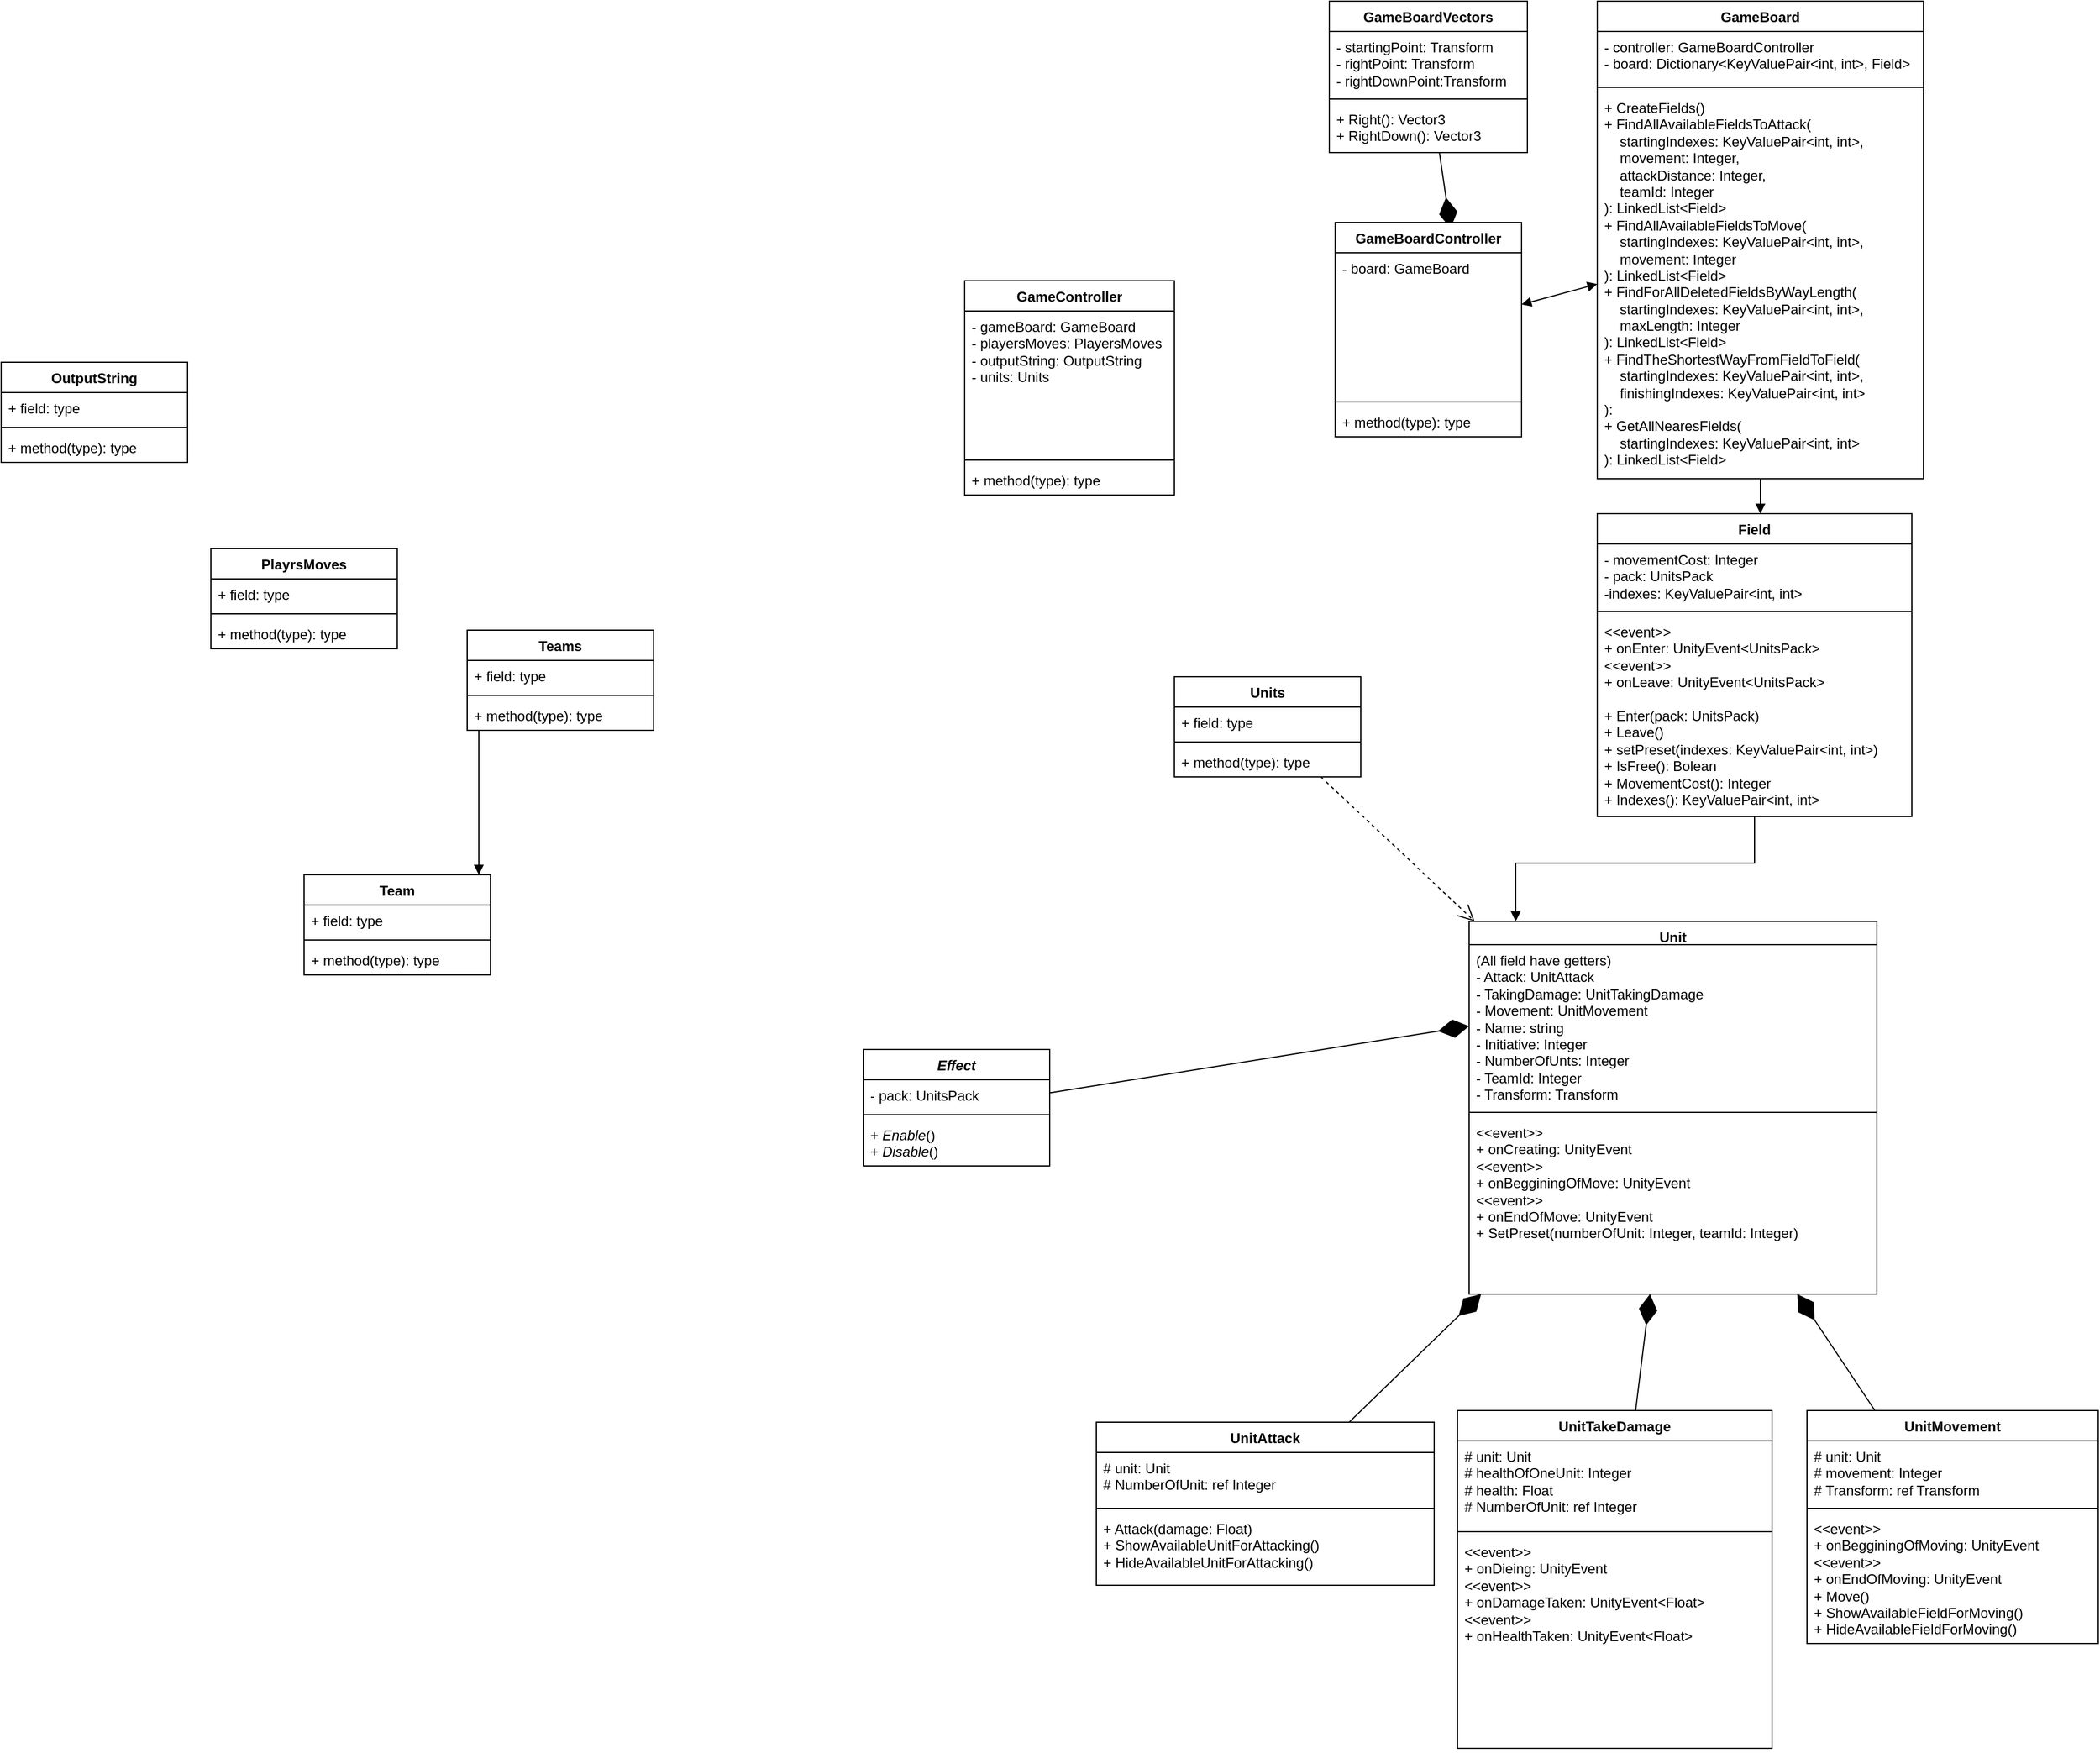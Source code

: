 <mxfile version="21.6.9" type="github">
  <diagram id="C5RBs43oDa-KdzZeNtuy" name="Page-1">
    <mxGraphModel dx="2250" dy="1988" grid="1" gridSize="10" guides="1" tooltips="1" connect="1" arrows="1" fold="1" page="1" pageScale="1" pageWidth="827" pageHeight="1169" math="0" shadow="0">
      <root>
        <mxCell id="WIyWlLk6GJQsqaUBKTNV-0" />
        <mxCell id="WIyWlLk6GJQsqaUBKTNV-1" parent="WIyWlLk6GJQsqaUBKTNV-0" />
        <mxCell id="EaTMiEXX-xrMI2xyaHmL-0" value="GameController" style="swimlane;fontStyle=1;align=center;verticalAlign=top;childLayout=stackLayout;horizontal=1;startSize=26;horizontalStack=0;resizeParent=1;resizeParentMax=0;resizeLast=0;collapsible=1;marginBottom=0;whiteSpace=wrap;html=1;" parent="WIyWlLk6GJQsqaUBKTNV-1" vertex="1">
          <mxGeometry x="647" y="50" width="180" height="184" as="geometry" />
        </mxCell>
        <mxCell id="EaTMiEXX-xrMI2xyaHmL-1" value="- gameBoard: GameBoard&lt;br&gt;- playersMoves: PlayersMoves&lt;br&gt;- outputString:&amp;nbsp;OutputString&lt;br&gt;- units: Units" style="text;strokeColor=none;fillColor=none;align=left;verticalAlign=top;spacingLeft=4;spacingRight=4;overflow=hidden;rotatable=0;points=[[0,0.5],[1,0.5]];portConstraint=eastwest;whiteSpace=wrap;html=1;" parent="EaTMiEXX-xrMI2xyaHmL-0" vertex="1">
          <mxGeometry y="26" width="180" height="124" as="geometry" />
        </mxCell>
        <mxCell id="EaTMiEXX-xrMI2xyaHmL-2" value="" style="line;strokeWidth=1;fillColor=none;align=left;verticalAlign=middle;spacingTop=-1;spacingLeft=3;spacingRight=3;rotatable=0;labelPosition=right;points=[];portConstraint=eastwest;strokeColor=inherit;" parent="EaTMiEXX-xrMI2xyaHmL-0" vertex="1">
          <mxGeometry y="150" width="180" height="8" as="geometry" />
        </mxCell>
        <mxCell id="EaTMiEXX-xrMI2xyaHmL-3" value="+ method(type): type" style="text;strokeColor=none;fillColor=none;align=left;verticalAlign=top;spacingLeft=4;spacingRight=4;overflow=hidden;rotatable=0;points=[[0,0.5],[1,0.5]];portConstraint=eastwest;whiteSpace=wrap;html=1;" parent="EaTMiEXX-xrMI2xyaHmL-0" vertex="1">
          <mxGeometry y="158" width="180" height="26" as="geometry" />
        </mxCell>
        <mxCell id="EaTMiEXX-xrMI2xyaHmL-4" value="GameBoard&lt;br&gt;" style="swimlane;fontStyle=1;align=center;verticalAlign=top;childLayout=stackLayout;horizontal=1;startSize=26;horizontalStack=0;resizeParent=1;resizeParentMax=0;resizeLast=0;collapsible=1;marginBottom=0;whiteSpace=wrap;html=1;" parent="WIyWlLk6GJQsqaUBKTNV-1" vertex="1">
          <mxGeometry x="1190" y="-190" width="280" height="410" as="geometry" />
        </mxCell>
        <mxCell id="EaTMiEXX-xrMI2xyaHmL-5" value="- controller: GameBoardController&lt;br&gt;- board:&amp;nbsp;Dictionary&amp;lt;KeyValuePair&amp;lt;int, int&amp;gt;, Field&amp;gt;" style="text;strokeColor=none;fillColor=none;align=left;verticalAlign=top;spacingLeft=4;spacingRight=4;overflow=hidden;rotatable=0;points=[[0,0.5],[1,0.5]];portConstraint=eastwest;whiteSpace=wrap;html=1;" parent="EaTMiEXX-xrMI2xyaHmL-4" vertex="1">
          <mxGeometry y="26" width="280" height="44" as="geometry" />
        </mxCell>
        <mxCell id="EaTMiEXX-xrMI2xyaHmL-6" value="" style="line;strokeWidth=1;fillColor=none;align=left;verticalAlign=middle;spacingTop=-1;spacingLeft=3;spacingRight=3;rotatable=0;labelPosition=right;points=[];portConstraint=eastwest;strokeColor=inherit;" parent="EaTMiEXX-xrMI2xyaHmL-4" vertex="1">
          <mxGeometry y="70" width="280" height="8" as="geometry" />
        </mxCell>
        <mxCell id="EaTMiEXX-xrMI2xyaHmL-7" value="+&amp;nbsp;CreateFields()&lt;br&gt;+&amp;nbsp;FindAllAvailableFieldsToAttack(&lt;br&gt;&lt;span style=&quot;&quot;&gt;&lt;span style=&quot;&quot;&gt;&amp;nbsp;&amp;nbsp;&amp;nbsp;&amp;nbsp;&lt;/span&gt;&lt;/span&gt;startingIndexes: KeyValuePair&amp;lt;int, int&amp;gt;, &lt;br&gt;&lt;span style=&quot;&quot;&gt;&lt;span style=&quot;&quot;&gt;&amp;nbsp;&amp;nbsp;&amp;nbsp;&amp;nbsp;&lt;/span&gt;&lt;/span&gt;movement: Integer,&lt;br&gt;&lt;span style=&quot;&quot;&gt;&lt;span style=&quot;&quot;&gt;&amp;nbsp;&amp;nbsp;&amp;nbsp;&amp;nbsp;&lt;/span&gt;&lt;/span&gt;attackDistance: Integer,&lt;br&gt;&lt;span style=&quot;&quot;&gt;&lt;span style=&quot;&quot;&gt;&amp;nbsp;&amp;nbsp;&amp;nbsp;&amp;nbsp;&lt;/span&gt;&lt;/span&gt;teamId: Integer&lt;br&gt;):&amp;nbsp;LinkedList&amp;lt;Field&amp;gt;&lt;br&gt;+&amp;nbsp;FindAllAvailableFieldsToMove(&lt;br style=&quot;border-color: var(--border-color);&quot;&gt;&amp;nbsp;&amp;nbsp;&amp;nbsp;&amp;nbsp;startingIndexes: KeyValuePair&amp;lt;int, int&amp;gt;,&lt;br style=&quot;border-color: var(--border-color);&quot;&gt;&lt;span style=&quot;border-color: var(--border-color);&quot;&gt;&amp;nbsp;&amp;nbsp;&amp;nbsp;&amp;nbsp;&lt;/span&gt;movement: Integer&lt;br&gt;):&amp;nbsp;LinkedList&amp;lt;Field&amp;gt;&lt;br&gt;+&amp;nbsp;FindForAllDeletedFieldsByWayLength(&lt;br style=&quot;border-color: var(--border-color);&quot;&gt;&amp;nbsp;&amp;nbsp;&amp;nbsp;&amp;nbsp;startingIndexes: KeyValuePair&amp;lt;int, int&amp;gt;,&lt;br style=&quot;border-color: var(--border-color);&quot;&gt;&amp;nbsp;&amp;nbsp;&amp;nbsp;&amp;nbsp;maxLength: Integer&lt;br&gt;):&amp;nbsp;LinkedList&amp;lt;Field&amp;gt;&lt;br&gt;+&amp;nbsp;FindTheShortestWayFromFieldToField(&lt;br style=&quot;border-color: var(--border-color);&quot;&gt;&amp;nbsp;&amp;nbsp;&amp;nbsp;&amp;nbsp;startingIndexes: KeyValuePair&amp;lt;int, int&amp;gt;,&lt;br style=&quot;border-color: var(--border-color);&quot;&gt;&amp;nbsp;&amp;nbsp;&amp;nbsp;&amp;nbsp;finishingIndexes: KeyValuePair&amp;lt;int, int&amp;gt;&lt;br&gt;):&amp;nbsp;&lt;br&gt;+&amp;nbsp;GetAllNearesFields(&lt;br style=&quot;border-color: var(--border-color);&quot;&gt;&amp;nbsp;&amp;nbsp;&amp;nbsp;&amp;nbsp;startingIndexes: KeyValuePair&amp;lt;int, int&amp;gt;&lt;br&gt;):&amp;nbsp;LinkedList&amp;lt;Field&amp;gt;&lt;br&gt;" style="text;strokeColor=none;fillColor=none;align=left;verticalAlign=top;spacingLeft=4;spacingRight=4;overflow=hidden;rotatable=0;points=[[0,0.5],[1,0.5]];portConstraint=eastwest;whiteSpace=wrap;html=1;" parent="EaTMiEXX-xrMI2xyaHmL-4" vertex="1">
          <mxGeometry y="78" width="280" height="332" as="geometry" />
        </mxCell>
        <mxCell id="EaTMiEXX-xrMI2xyaHmL-8" value="PlayrsMoves" style="swimlane;fontStyle=1;align=center;verticalAlign=top;childLayout=stackLayout;horizontal=1;startSize=26;horizontalStack=0;resizeParent=1;resizeParentMax=0;resizeLast=0;collapsible=1;marginBottom=0;whiteSpace=wrap;html=1;" parent="WIyWlLk6GJQsqaUBKTNV-1" vertex="1">
          <mxGeometry y="280" width="160" height="86" as="geometry" />
        </mxCell>
        <mxCell id="EaTMiEXX-xrMI2xyaHmL-9" value="+ field: type" style="text;strokeColor=none;fillColor=none;align=left;verticalAlign=top;spacingLeft=4;spacingRight=4;overflow=hidden;rotatable=0;points=[[0,0.5],[1,0.5]];portConstraint=eastwest;whiteSpace=wrap;html=1;" parent="EaTMiEXX-xrMI2xyaHmL-8" vertex="1">
          <mxGeometry y="26" width="160" height="26" as="geometry" />
        </mxCell>
        <mxCell id="EaTMiEXX-xrMI2xyaHmL-10" value="" style="line;strokeWidth=1;fillColor=none;align=left;verticalAlign=middle;spacingTop=-1;spacingLeft=3;spacingRight=3;rotatable=0;labelPosition=right;points=[];portConstraint=eastwest;strokeColor=inherit;" parent="EaTMiEXX-xrMI2xyaHmL-8" vertex="1">
          <mxGeometry y="52" width="160" height="8" as="geometry" />
        </mxCell>
        <mxCell id="EaTMiEXX-xrMI2xyaHmL-11" value="+ method(type): type" style="text;strokeColor=none;fillColor=none;align=left;verticalAlign=top;spacingLeft=4;spacingRight=4;overflow=hidden;rotatable=0;points=[[0,0.5],[1,0.5]];portConstraint=eastwest;whiteSpace=wrap;html=1;" parent="EaTMiEXX-xrMI2xyaHmL-8" vertex="1">
          <mxGeometry y="60" width="160" height="26" as="geometry" />
        </mxCell>
        <mxCell id="EaTMiEXX-xrMI2xyaHmL-12" value="OutputString" style="swimlane;fontStyle=1;align=center;verticalAlign=top;childLayout=stackLayout;horizontal=1;startSize=26;horizontalStack=0;resizeParent=1;resizeParentMax=0;resizeLast=0;collapsible=1;marginBottom=0;whiteSpace=wrap;html=1;" parent="WIyWlLk6GJQsqaUBKTNV-1" vertex="1">
          <mxGeometry x="-180" y="120" width="160" height="86" as="geometry" />
        </mxCell>
        <mxCell id="EaTMiEXX-xrMI2xyaHmL-13" value="+ field: type" style="text;strokeColor=none;fillColor=none;align=left;verticalAlign=top;spacingLeft=4;spacingRight=4;overflow=hidden;rotatable=0;points=[[0,0.5],[1,0.5]];portConstraint=eastwest;whiteSpace=wrap;html=1;" parent="EaTMiEXX-xrMI2xyaHmL-12" vertex="1">
          <mxGeometry y="26" width="160" height="26" as="geometry" />
        </mxCell>
        <mxCell id="EaTMiEXX-xrMI2xyaHmL-14" value="" style="line;strokeWidth=1;fillColor=none;align=left;verticalAlign=middle;spacingTop=-1;spacingLeft=3;spacingRight=3;rotatable=0;labelPosition=right;points=[];portConstraint=eastwest;strokeColor=inherit;" parent="EaTMiEXX-xrMI2xyaHmL-12" vertex="1">
          <mxGeometry y="52" width="160" height="8" as="geometry" />
        </mxCell>
        <mxCell id="EaTMiEXX-xrMI2xyaHmL-15" value="+ method(type): type" style="text;strokeColor=none;fillColor=none;align=left;verticalAlign=top;spacingLeft=4;spacingRight=4;overflow=hidden;rotatable=0;points=[[0,0.5],[1,0.5]];portConstraint=eastwest;whiteSpace=wrap;html=1;" parent="EaTMiEXX-xrMI2xyaHmL-12" vertex="1">
          <mxGeometry y="60" width="160" height="26" as="geometry" />
        </mxCell>
        <mxCell id="EaTMiEXX-xrMI2xyaHmL-16" value="Units" style="swimlane;fontStyle=1;align=center;verticalAlign=top;childLayout=stackLayout;horizontal=1;startSize=26;horizontalStack=0;resizeParent=1;resizeParentMax=0;resizeLast=0;collapsible=1;marginBottom=0;whiteSpace=wrap;html=1;" parent="WIyWlLk6GJQsqaUBKTNV-1" vertex="1">
          <mxGeometry x="827" y="390" width="160" height="86" as="geometry" />
        </mxCell>
        <mxCell id="EaTMiEXX-xrMI2xyaHmL-17" value="+ field: type" style="text;strokeColor=none;fillColor=none;align=left;verticalAlign=top;spacingLeft=4;spacingRight=4;overflow=hidden;rotatable=0;points=[[0,0.5],[1,0.5]];portConstraint=eastwest;whiteSpace=wrap;html=1;" parent="EaTMiEXX-xrMI2xyaHmL-16" vertex="1">
          <mxGeometry y="26" width="160" height="26" as="geometry" />
        </mxCell>
        <mxCell id="EaTMiEXX-xrMI2xyaHmL-18" value="" style="line;strokeWidth=1;fillColor=none;align=left;verticalAlign=middle;spacingTop=-1;spacingLeft=3;spacingRight=3;rotatable=0;labelPosition=right;points=[];portConstraint=eastwest;strokeColor=inherit;" parent="EaTMiEXX-xrMI2xyaHmL-16" vertex="1">
          <mxGeometry y="52" width="160" height="8" as="geometry" />
        </mxCell>
        <mxCell id="EaTMiEXX-xrMI2xyaHmL-19" value="+ method(type): type" style="text;strokeColor=none;fillColor=none;align=left;verticalAlign=top;spacingLeft=4;spacingRight=4;overflow=hidden;rotatable=0;points=[[0,0.5],[1,0.5]];portConstraint=eastwest;whiteSpace=wrap;html=1;" parent="EaTMiEXX-xrMI2xyaHmL-16" vertex="1">
          <mxGeometry y="60" width="160" height="26" as="geometry" />
        </mxCell>
        <mxCell id="EaTMiEXX-xrMI2xyaHmL-38" value="&lt;i&gt;Effect&lt;/i&gt;" style="swimlane;fontStyle=1;align=center;verticalAlign=top;childLayout=stackLayout;horizontal=1;startSize=26;horizontalStack=0;resizeParent=1;resizeParentMax=0;resizeLast=0;collapsible=1;marginBottom=0;whiteSpace=wrap;html=1;" parent="WIyWlLk6GJQsqaUBKTNV-1" vertex="1">
          <mxGeometry x="560" y="710" width="160" height="100" as="geometry" />
        </mxCell>
        <mxCell id="EaTMiEXX-xrMI2xyaHmL-39" value="- pack: UnitsPack" style="text;strokeColor=none;fillColor=none;align=left;verticalAlign=top;spacingLeft=4;spacingRight=4;overflow=hidden;rotatable=0;points=[[0,0.5],[1,0.5]];portConstraint=eastwest;whiteSpace=wrap;html=1;" parent="EaTMiEXX-xrMI2xyaHmL-38" vertex="1">
          <mxGeometry y="26" width="160" height="26" as="geometry" />
        </mxCell>
        <mxCell id="EaTMiEXX-xrMI2xyaHmL-40" value="" style="line;strokeWidth=1;fillColor=none;align=left;verticalAlign=middle;spacingTop=-1;spacingLeft=3;spacingRight=3;rotatable=0;labelPosition=right;points=[];portConstraint=eastwest;strokeColor=inherit;" parent="EaTMiEXX-xrMI2xyaHmL-38" vertex="1">
          <mxGeometry y="52" width="160" height="8" as="geometry" />
        </mxCell>
        <mxCell id="EaTMiEXX-xrMI2xyaHmL-41" value="+&amp;nbsp;&lt;i style=&quot;border-color: var(--border-color);&quot;&gt;Enable&lt;/i&gt;()&lt;br style=&quot;border-color: var(--border-color);&quot;&gt;+&amp;nbsp;&lt;i style=&quot;border-color: var(--border-color);&quot;&gt;Disable&lt;/i&gt;()" style="text;strokeColor=none;fillColor=none;align=left;verticalAlign=top;spacingLeft=4;spacingRight=4;overflow=hidden;rotatable=0;points=[[0,0.5],[1,0.5]];portConstraint=eastwest;whiteSpace=wrap;html=1;" parent="EaTMiEXX-xrMI2xyaHmL-38" vertex="1">
          <mxGeometry y="60" width="160" height="40" as="geometry" />
        </mxCell>
        <mxCell id="EaTMiEXX-xrMI2xyaHmL-44" value="Unit" style="swimlane;fontStyle=1;align=center;verticalAlign=top;childLayout=stackLayout;horizontal=1;startSize=20;horizontalStack=0;resizeParent=1;resizeParentMax=0;resizeLast=0;collapsible=1;marginBottom=0;whiteSpace=wrap;html=1;" parent="WIyWlLk6GJQsqaUBKTNV-1" vertex="1">
          <mxGeometry x="1080" y="600" width="350" height="320" as="geometry" />
        </mxCell>
        <mxCell id="EaTMiEXX-xrMI2xyaHmL-45" value="(All field have getters)&lt;br&gt;- Attack: UnitAttack&lt;br&gt;- TakingDamage: UnitTakingDamage&lt;br&gt;- Movement: UnitMovement&lt;br&gt;- Name: string&lt;br&gt;- Initiative: Integer&lt;br&gt;- NumberOfUnts: Integer&lt;br&gt;- TeamId: Integer&lt;br&gt;- Transform: Transform" style="text;strokeColor=none;fillColor=none;align=left;verticalAlign=top;spacingLeft=4;spacingRight=4;overflow=hidden;rotatable=0;points=[[0,0.5],[1,0.5]];portConstraint=eastwest;whiteSpace=wrap;html=1;" parent="EaTMiEXX-xrMI2xyaHmL-44" vertex="1">
          <mxGeometry y="20" width="350" height="140" as="geometry" />
        </mxCell>
        <mxCell id="EaTMiEXX-xrMI2xyaHmL-46" value="" style="line;strokeWidth=1;fillColor=none;align=left;verticalAlign=middle;spacingTop=-1;spacingLeft=3;spacingRight=3;rotatable=0;labelPosition=right;points=[];portConstraint=eastwest;strokeColor=inherit;" parent="EaTMiEXX-xrMI2xyaHmL-44" vertex="1">
          <mxGeometry y="160" width="350" height="8" as="geometry" />
        </mxCell>
        <mxCell id="EaTMiEXX-xrMI2xyaHmL-47" value="&amp;lt;&amp;lt;event&amp;gt;&amp;gt;&lt;br style=&quot;border-color: var(--border-color);&quot;&gt;+ onCreating: UnityEvent&lt;br&gt;&amp;lt;&amp;lt;event&amp;gt;&amp;gt;&lt;br style=&quot;border-color: var(--border-color);&quot;&gt;+ onBegginingOfMove: UnityEvent&lt;br&gt;&amp;lt;&amp;lt;event&amp;gt;&amp;gt;&lt;br style=&quot;border-color: var(--border-color);&quot;&gt;+ onEndOfMove: UnityEvent&lt;br&gt;+ SetPreset(numberOfUnit: Integer, teamId: Integer)" style="text;strokeColor=none;fillColor=none;align=left;verticalAlign=top;spacingLeft=4;spacingRight=4;overflow=hidden;rotatable=0;points=[[0,0.5],[1,0.5]];portConstraint=eastwest;whiteSpace=wrap;html=1;" parent="EaTMiEXX-xrMI2xyaHmL-44" vertex="1">
          <mxGeometry y="168" width="350" height="152" as="geometry" />
        </mxCell>
        <mxCell id="EaTMiEXX-xrMI2xyaHmL-49" value="" style="endArrow=diamondThin;endFill=1;endSize=24;html=1;rounded=0;entryX=0;entryY=0.5;entryDx=0;entryDy=0;" parent="WIyWlLk6GJQsqaUBKTNV-1" source="EaTMiEXX-xrMI2xyaHmL-38" target="EaTMiEXX-xrMI2xyaHmL-45" edge="1">
          <mxGeometry width="160" relative="1" as="geometry">
            <mxPoint x="742" y="743" as="sourcePoint" />
            <mxPoint x="619.953" y="638" as="targetPoint" />
          </mxGeometry>
        </mxCell>
        <mxCell id="EaTMiEXX-xrMI2xyaHmL-51" value="Field" style="swimlane;fontStyle=1;align=center;verticalAlign=top;childLayout=stackLayout;horizontal=1;startSize=26;horizontalStack=0;resizeParent=1;resizeParentMax=0;resizeLast=0;collapsible=1;marginBottom=0;whiteSpace=wrap;html=1;" parent="WIyWlLk6GJQsqaUBKTNV-1" vertex="1">
          <mxGeometry x="1190" y="250" width="270" height="260" as="geometry" />
        </mxCell>
        <mxCell id="EaTMiEXX-xrMI2xyaHmL-52" value="- movementCost: Integer&lt;br&gt;- pack: UnitsPack&lt;br&gt;-indexes: KeyValuePair&amp;lt;int, int&amp;gt;" style="text;strokeColor=none;fillColor=none;align=left;verticalAlign=top;spacingLeft=4;spacingRight=4;overflow=hidden;rotatable=0;points=[[0,0.5],[1,0.5]];portConstraint=eastwest;whiteSpace=wrap;html=1;" parent="EaTMiEXX-xrMI2xyaHmL-51" vertex="1">
          <mxGeometry y="26" width="270" height="54" as="geometry" />
        </mxCell>
        <mxCell id="EaTMiEXX-xrMI2xyaHmL-53" value="" style="line;strokeWidth=1;fillColor=none;align=left;verticalAlign=middle;spacingTop=-1;spacingLeft=3;spacingRight=3;rotatable=0;labelPosition=right;points=[];portConstraint=eastwest;strokeColor=inherit;" parent="EaTMiEXX-xrMI2xyaHmL-51" vertex="1">
          <mxGeometry y="80" width="270" height="8" as="geometry" />
        </mxCell>
        <mxCell id="EaTMiEXX-xrMI2xyaHmL-54" value="&amp;lt;&amp;lt;event&amp;gt;&amp;gt;&lt;br&gt;+ onEnter: UnityEvent&amp;lt;UnitsPack&amp;gt;&lt;br&gt;&amp;lt;&amp;lt;event&amp;gt;&amp;gt;&lt;br style=&quot;border-color: var(--border-color);&quot;&gt;+ onLeave: UnityEvent&amp;lt;UnitsPack&amp;gt;&lt;br&gt;&lt;br&gt;+ Enter(pack: UnitsPack)&amp;nbsp;&lt;br&gt;+ Leave()&lt;br style=&quot;border-color: var(--border-color);&quot;&gt;+ setPreset(indexes: KeyValuePair&amp;lt;int, int&amp;gt;)&lt;br&gt;+ IsFree(): Bolean&lt;br&gt;+ MovementCost(): Integer&lt;br&gt;+ Indexes(): KeyValuePair&amp;lt;int, int&amp;gt;" style="text;strokeColor=none;fillColor=none;align=left;verticalAlign=top;spacingLeft=4;spacingRight=4;overflow=hidden;rotatable=0;points=[[0,0.5],[1,0.5]];portConstraint=eastwest;whiteSpace=wrap;html=1;" parent="EaTMiEXX-xrMI2xyaHmL-51" vertex="1">
          <mxGeometry y="88" width="270" height="172" as="geometry" />
        </mxCell>
        <mxCell id="EaTMiEXX-xrMI2xyaHmL-76" value="" style="html=1;verticalAlign=bottom;endArrow=block;edgeStyle=elbowEdgeStyle;elbow=horizontal;curved=0;rounded=0;" parent="WIyWlLk6GJQsqaUBKTNV-1" source="EaTMiEXX-xrMI2xyaHmL-4" target="EaTMiEXX-xrMI2xyaHmL-51" edge="1">
          <mxGeometry width="80" relative="1" as="geometry">
            <mxPoint x="863" y="270" as="sourcePoint" />
            <mxPoint x="1016" y="270" as="targetPoint" />
            <Array as="points">
              <mxPoint x="1330" y="280" />
            </Array>
          </mxGeometry>
        </mxCell>
        <mxCell id="EaTMiEXX-xrMI2xyaHmL-77" value="Teams" style="swimlane;fontStyle=1;align=center;verticalAlign=top;childLayout=stackLayout;horizontal=1;startSize=26;horizontalStack=0;resizeParent=1;resizeParentMax=0;resizeLast=0;collapsible=1;marginBottom=0;whiteSpace=wrap;html=1;" parent="WIyWlLk6GJQsqaUBKTNV-1" vertex="1">
          <mxGeometry x="220" y="350" width="160" height="86" as="geometry" />
        </mxCell>
        <mxCell id="EaTMiEXX-xrMI2xyaHmL-78" value="+ field: type" style="text;strokeColor=none;fillColor=none;align=left;verticalAlign=top;spacingLeft=4;spacingRight=4;overflow=hidden;rotatable=0;points=[[0,0.5],[1,0.5]];portConstraint=eastwest;whiteSpace=wrap;html=1;" parent="EaTMiEXX-xrMI2xyaHmL-77" vertex="1">
          <mxGeometry y="26" width="160" height="26" as="geometry" />
        </mxCell>
        <mxCell id="EaTMiEXX-xrMI2xyaHmL-79" value="" style="line;strokeWidth=1;fillColor=none;align=left;verticalAlign=middle;spacingTop=-1;spacingLeft=3;spacingRight=3;rotatable=0;labelPosition=right;points=[];portConstraint=eastwest;strokeColor=inherit;" parent="EaTMiEXX-xrMI2xyaHmL-77" vertex="1">
          <mxGeometry y="52" width="160" height="8" as="geometry" />
        </mxCell>
        <mxCell id="EaTMiEXX-xrMI2xyaHmL-80" value="+ method(type): type" style="text;strokeColor=none;fillColor=none;align=left;verticalAlign=top;spacingLeft=4;spacingRight=4;overflow=hidden;rotatable=0;points=[[0,0.5],[1,0.5]];portConstraint=eastwest;whiteSpace=wrap;html=1;" parent="EaTMiEXX-xrMI2xyaHmL-77" vertex="1">
          <mxGeometry y="60" width="160" height="26" as="geometry" />
        </mxCell>
        <mxCell id="EaTMiEXX-xrMI2xyaHmL-81" value="Team" style="swimlane;fontStyle=1;align=center;verticalAlign=top;childLayout=stackLayout;horizontal=1;startSize=26;horizontalStack=0;resizeParent=1;resizeParentMax=0;resizeLast=0;collapsible=1;marginBottom=0;whiteSpace=wrap;html=1;" parent="WIyWlLk6GJQsqaUBKTNV-1" vertex="1">
          <mxGeometry x="80" y="560" width="160" height="86" as="geometry" />
        </mxCell>
        <mxCell id="EaTMiEXX-xrMI2xyaHmL-82" value="+ field: type" style="text;strokeColor=none;fillColor=none;align=left;verticalAlign=top;spacingLeft=4;spacingRight=4;overflow=hidden;rotatable=0;points=[[0,0.5],[1,0.5]];portConstraint=eastwest;whiteSpace=wrap;html=1;" parent="EaTMiEXX-xrMI2xyaHmL-81" vertex="1">
          <mxGeometry y="26" width="160" height="26" as="geometry" />
        </mxCell>
        <mxCell id="EaTMiEXX-xrMI2xyaHmL-83" value="" style="line;strokeWidth=1;fillColor=none;align=left;verticalAlign=middle;spacingTop=-1;spacingLeft=3;spacingRight=3;rotatable=0;labelPosition=right;points=[];portConstraint=eastwest;strokeColor=inherit;" parent="EaTMiEXX-xrMI2xyaHmL-81" vertex="1">
          <mxGeometry y="52" width="160" height="8" as="geometry" />
        </mxCell>
        <mxCell id="EaTMiEXX-xrMI2xyaHmL-84" value="+ method(type): type" style="text;strokeColor=none;fillColor=none;align=left;verticalAlign=top;spacingLeft=4;spacingRight=4;overflow=hidden;rotatable=0;points=[[0,0.5],[1,0.5]];portConstraint=eastwest;whiteSpace=wrap;html=1;" parent="EaTMiEXX-xrMI2xyaHmL-81" vertex="1">
          <mxGeometry y="60" width="160" height="26" as="geometry" />
        </mxCell>
        <mxCell id="EaTMiEXX-xrMI2xyaHmL-85" value="" style="html=1;verticalAlign=bottom;endArrow=block;edgeStyle=elbowEdgeStyle;elbow=horizontal;curved=0;rounded=0;" parent="WIyWlLk6GJQsqaUBKTNV-1" source="EaTMiEXX-xrMI2xyaHmL-77" target="EaTMiEXX-xrMI2xyaHmL-81" edge="1">
          <mxGeometry x="-0.009" width="80" relative="1" as="geometry">
            <mxPoint x="270" y="460" as="sourcePoint" />
            <mxPoint x="560" y="400" as="targetPoint" />
            <Array as="points">
              <mxPoint x="230" y="500" />
            </Array>
            <mxPoint as="offset" />
          </mxGeometry>
        </mxCell>
        <mxCell id="FYeSxJj_n7ljjAGS_XsX-0" value="" style="html=1;verticalAlign=bottom;endArrow=block;edgeStyle=elbowEdgeStyle;elbow=vertical;curved=0;rounded=0;" parent="WIyWlLk6GJQsqaUBKTNV-1" source="EaTMiEXX-xrMI2xyaHmL-51" target="EaTMiEXX-xrMI2xyaHmL-44" edge="1">
          <mxGeometry width="80" relative="1" as="geometry">
            <mxPoint x="870" y="280" as="sourcePoint" />
            <mxPoint x="587" y="548" as="targetPoint" />
            <Array as="points">
              <mxPoint x="1120" y="550" />
            </Array>
          </mxGeometry>
        </mxCell>
        <mxCell id="FYeSxJj_n7ljjAGS_XsX-2" value="GameBoardVectors&lt;br&gt;" style="swimlane;fontStyle=1;align=center;verticalAlign=top;childLayout=stackLayout;horizontal=1;startSize=26;horizontalStack=0;resizeParent=1;resizeParentMax=0;resizeLast=0;collapsible=1;marginBottom=0;whiteSpace=wrap;html=1;" parent="WIyWlLk6GJQsqaUBKTNV-1" vertex="1">
          <mxGeometry x="960" y="-190" width="170" height="130" as="geometry" />
        </mxCell>
        <mxCell id="FYeSxJj_n7ljjAGS_XsX-3" value="- startingPoint: Transform&lt;br&gt;- rightPoint: Transform&lt;br&gt;- rightDownPoint:Transform" style="text;strokeColor=none;fillColor=none;align=left;verticalAlign=top;spacingLeft=4;spacingRight=4;overflow=hidden;rotatable=0;points=[[0,0.5],[1,0.5]];portConstraint=eastwest;whiteSpace=wrap;html=1;" parent="FYeSxJj_n7ljjAGS_XsX-2" vertex="1">
          <mxGeometry y="26" width="170" height="54" as="geometry" />
        </mxCell>
        <mxCell id="FYeSxJj_n7ljjAGS_XsX-4" value="" style="line;strokeWidth=1;fillColor=none;align=left;verticalAlign=middle;spacingTop=-1;spacingLeft=3;spacingRight=3;rotatable=0;labelPosition=right;points=[];portConstraint=eastwest;strokeColor=inherit;" parent="FYeSxJj_n7ljjAGS_XsX-2" vertex="1">
          <mxGeometry y="80" width="170" height="8" as="geometry" />
        </mxCell>
        <mxCell id="FYeSxJj_n7ljjAGS_XsX-5" value="+ Right(): Vector3&lt;br&gt;+ RightDown(): Vector3" style="text;strokeColor=none;fillColor=none;align=left;verticalAlign=top;spacingLeft=4;spacingRight=4;overflow=hidden;rotatable=0;points=[[0,0.5],[1,0.5]];portConstraint=eastwest;whiteSpace=wrap;html=1;" parent="FYeSxJj_n7ljjAGS_XsX-2" vertex="1">
          <mxGeometry y="88" width="170" height="42" as="geometry" />
        </mxCell>
        <mxCell id="FYeSxJj_n7ljjAGS_XsX-6" value="" style="endArrow=diamondThin;endFill=1;endSize=24;html=1;rounded=0;entryX=0.619;entryY=0.028;entryDx=0;entryDy=0;entryPerimeter=0;" parent="WIyWlLk6GJQsqaUBKTNV-1" source="FYeSxJj_n7ljjAGS_XsX-2" target="FYeSxJj_n7ljjAGS_XsX-7" edge="1">
          <mxGeometry width="160" relative="1" as="geometry">
            <mxPoint x="853" y="80" as="sourcePoint" />
            <mxPoint x="1013" y="80" as="targetPoint" />
          </mxGeometry>
        </mxCell>
        <mxCell id="FYeSxJj_n7ljjAGS_XsX-7" value="GameBoardController&lt;br&gt;" style="swimlane;fontStyle=1;align=center;verticalAlign=top;childLayout=stackLayout;horizontal=1;startSize=26;horizontalStack=0;resizeParent=1;resizeParentMax=0;resizeLast=0;collapsible=1;marginBottom=0;whiteSpace=wrap;html=1;" parent="WIyWlLk6GJQsqaUBKTNV-1" vertex="1">
          <mxGeometry x="965" width="160" height="184" as="geometry" />
        </mxCell>
        <mxCell id="FYeSxJj_n7ljjAGS_XsX-8" value="- board: GameBoard" style="text;strokeColor=none;fillColor=none;align=left;verticalAlign=top;spacingLeft=4;spacingRight=4;overflow=hidden;rotatable=0;points=[[0,0.5],[1,0.5]];portConstraint=eastwest;whiteSpace=wrap;html=1;" parent="FYeSxJj_n7ljjAGS_XsX-7" vertex="1">
          <mxGeometry y="26" width="160" height="124" as="geometry" />
        </mxCell>
        <mxCell id="FYeSxJj_n7ljjAGS_XsX-9" value="" style="line;strokeWidth=1;fillColor=none;align=left;verticalAlign=middle;spacingTop=-1;spacingLeft=3;spacingRight=3;rotatable=0;labelPosition=right;points=[];portConstraint=eastwest;strokeColor=inherit;" parent="FYeSxJj_n7ljjAGS_XsX-7" vertex="1">
          <mxGeometry y="150" width="160" height="8" as="geometry" />
        </mxCell>
        <mxCell id="FYeSxJj_n7ljjAGS_XsX-10" value="+ method(type): type" style="text;strokeColor=none;fillColor=none;align=left;verticalAlign=top;spacingLeft=4;spacingRight=4;overflow=hidden;rotatable=0;points=[[0,0.5],[1,0.5]];portConstraint=eastwest;whiteSpace=wrap;html=1;" parent="FYeSxJj_n7ljjAGS_XsX-7" vertex="1">
          <mxGeometry y="158" width="160" height="26" as="geometry" />
        </mxCell>
        <mxCell id="FYeSxJj_n7ljjAGS_XsX-12" value="" style="endArrow=block;startArrow=block;endFill=1;startFill=1;html=1;rounded=0;" parent="WIyWlLk6GJQsqaUBKTNV-1" source="FYeSxJj_n7ljjAGS_XsX-7" target="EaTMiEXX-xrMI2xyaHmL-4" edge="1">
          <mxGeometry width="160" relative="1" as="geometry">
            <mxPoint x="700" y="280" as="sourcePoint" />
            <mxPoint x="860" y="280" as="targetPoint" />
          </mxGeometry>
        </mxCell>
        <mxCell id="JQ3Jmw7PuCBVcFsn3EA5-0" value="UnitTakeDamage" style="swimlane;fontStyle=1;align=center;verticalAlign=top;childLayout=stackLayout;horizontal=1;startSize=26;horizontalStack=0;resizeParent=1;resizeParentMax=0;resizeLast=0;collapsible=1;marginBottom=0;whiteSpace=wrap;html=1;" vertex="1" parent="WIyWlLk6GJQsqaUBKTNV-1">
          <mxGeometry x="1070" y="1020" width="270" height="290" as="geometry" />
        </mxCell>
        <mxCell id="JQ3Jmw7PuCBVcFsn3EA5-1" value="#&amp;nbsp;unit: Unit&lt;br&gt;#&amp;nbsp;healthOfOneUnit: Integer&lt;br&gt;#&amp;nbsp;health: Float&lt;br&gt;#&amp;nbsp;NumberOfUnit: ref Integer" style="text;strokeColor=none;fillColor=none;align=left;verticalAlign=top;spacingLeft=4;spacingRight=4;overflow=hidden;rotatable=0;points=[[0,0.5],[1,0.5]];portConstraint=eastwest;whiteSpace=wrap;html=1;" vertex="1" parent="JQ3Jmw7PuCBVcFsn3EA5-0">
          <mxGeometry y="26" width="270" height="74" as="geometry" />
        </mxCell>
        <mxCell id="JQ3Jmw7PuCBVcFsn3EA5-2" value="" style="line;strokeWidth=1;fillColor=none;align=left;verticalAlign=middle;spacingTop=-1;spacingLeft=3;spacingRight=3;rotatable=0;labelPosition=right;points=[];portConstraint=eastwest;strokeColor=inherit;" vertex="1" parent="JQ3Jmw7PuCBVcFsn3EA5-0">
          <mxGeometry y="100" width="270" height="8" as="geometry" />
        </mxCell>
        <mxCell id="JQ3Jmw7PuCBVcFsn3EA5-3" value="&amp;lt;&amp;lt;event&amp;gt;&amp;gt;&lt;br style=&quot;border-color: var(--border-color);&quot;&gt;+ onDieing: UnityEvent&lt;br style=&quot;border-color: var(--border-color);&quot;&gt;&amp;lt;&amp;lt;event&amp;gt;&amp;gt;&lt;br style=&quot;border-color: var(--border-color);&quot;&gt;+ onDamageTaken: UnityEvent&amp;lt;Float&amp;gt;&lt;br style=&quot;border-color: var(--border-color);&quot;&gt;&amp;lt;&amp;lt;event&amp;gt;&amp;gt;&lt;br style=&quot;border-color: var(--border-color);&quot;&gt;+ onHealthTaken: UnityEvent&amp;lt;Float&amp;gt;" style="text;strokeColor=none;fillColor=none;align=left;verticalAlign=top;spacingLeft=4;spacingRight=4;overflow=hidden;rotatable=0;points=[[0,0.5],[1,0.5]];portConstraint=eastwest;whiteSpace=wrap;html=1;" vertex="1" parent="JQ3Jmw7PuCBVcFsn3EA5-0">
          <mxGeometry y="108" width="270" height="182" as="geometry" />
        </mxCell>
        <mxCell id="JQ3Jmw7PuCBVcFsn3EA5-4" value="UnitAttack" style="swimlane;fontStyle=1;align=center;verticalAlign=top;childLayout=stackLayout;horizontal=1;startSize=26;horizontalStack=0;resizeParent=1;resizeParentMax=0;resizeLast=0;collapsible=1;marginBottom=0;whiteSpace=wrap;html=1;" vertex="1" parent="WIyWlLk6GJQsqaUBKTNV-1">
          <mxGeometry x="760" y="1030" width="290" height="140" as="geometry" />
        </mxCell>
        <mxCell id="JQ3Jmw7PuCBVcFsn3EA5-5" value="#&amp;nbsp;unit: Unit&lt;br style=&quot;border-color: var(--border-color);&quot;&gt;#&amp;nbsp;NumberOfUnit: ref Integer" style="text;strokeColor=none;fillColor=none;align=left;verticalAlign=top;spacingLeft=4;spacingRight=4;overflow=hidden;rotatable=0;points=[[0,0.5],[1,0.5]];portConstraint=eastwest;whiteSpace=wrap;html=1;" vertex="1" parent="JQ3Jmw7PuCBVcFsn3EA5-4">
          <mxGeometry y="26" width="290" height="44" as="geometry" />
        </mxCell>
        <mxCell id="JQ3Jmw7PuCBVcFsn3EA5-6" value="" style="line;strokeWidth=1;fillColor=none;align=left;verticalAlign=middle;spacingTop=-1;spacingLeft=3;spacingRight=3;rotatable=0;labelPosition=right;points=[];portConstraint=eastwest;strokeColor=inherit;" vertex="1" parent="JQ3Jmw7PuCBVcFsn3EA5-4">
          <mxGeometry y="70" width="290" height="8" as="geometry" />
        </mxCell>
        <mxCell id="JQ3Jmw7PuCBVcFsn3EA5-7" value="+ Attack(damage: Float)&lt;br&gt;+&amp;nbsp;ShowAvailableUnitForAttacking()&lt;br&gt;+&amp;nbsp;HideAvailableUnitForAttacking()" style="text;strokeColor=none;fillColor=none;align=left;verticalAlign=top;spacingLeft=4;spacingRight=4;overflow=hidden;rotatable=0;points=[[0,0.5],[1,0.5]];portConstraint=eastwest;whiteSpace=wrap;html=1;" vertex="1" parent="JQ3Jmw7PuCBVcFsn3EA5-4">
          <mxGeometry y="78" width="290" height="62" as="geometry" />
        </mxCell>
        <mxCell id="JQ3Jmw7PuCBVcFsn3EA5-12" value="UnitMovement" style="swimlane;fontStyle=1;align=center;verticalAlign=top;childLayout=stackLayout;horizontal=1;startSize=26;horizontalStack=0;resizeParent=1;resizeParentMax=0;resizeLast=0;collapsible=1;marginBottom=0;whiteSpace=wrap;html=1;" vertex="1" parent="WIyWlLk6GJQsqaUBKTNV-1">
          <mxGeometry x="1370" y="1020" width="250" height="200" as="geometry" />
        </mxCell>
        <mxCell id="JQ3Jmw7PuCBVcFsn3EA5-13" value="#&amp;nbsp;unit: Unit&lt;br&gt;#&amp;nbsp;movement: Integer&lt;br&gt;#&amp;nbsp;Transform: ref Transform" style="text;strokeColor=none;fillColor=none;align=left;verticalAlign=top;spacingLeft=4;spacingRight=4;overflow=hidden;rotatable=0;points=[[0,0.5],[1,0.5]];portConstraint=eastwest;whiteSpace=wrap;html=1;" vertex="1" parent="JQ3Jmw7PuCBVcFsn3EA5-12">
          <mxGeometry y="26" width="250" height="54" as="geometry" />
        </mxCell>
        <mxCell id="JQ3Jmw7PuCBVcFsn3EA5-14" value="" style="line;strokeWidth=1;fillColor=none;align=left;verticalAlign=middle;spacingTop=-1;spacingLeft=3;spacingRight=3;rotatable=0;labelPosition=right;points=[];portConstraint=eastwest;strokeColor=inherit;" vertex="1" parent="JQ3Jmw7PuCBVcFsn3EA5-12">
          <mxGeometry y="80" width="250" height="8" as="geometry" />
        </mxCell>
        <mxCell id="JQ3Jmw7PuCBVcFsn3EA5-15" value="&amp;lt;&amp;lt;event&amp;gt;&amp;gt;&lt;br style=&quot;border-color: var(--border-color);&quot;&gt;+ onBegginingOfMoving: UnityEvent&lt;br style=&quot;border-color: var(--border-color);&quot;&gt;&amp;lt;&amp;lt;event&amp;gt;&amp;gt;&lt;br style=&quot;border-color: var(--border-color);&quot;&gt;+ onEndOfMoving: UnityEvent&lt;br&gt;+ Move()&lt;br&gt;+ ShowAvailableFieldForMoving()&lt;br&gt;+&amp;nbsp;HideAvailableFieldForMoving()" style="text;strokeColor=none;fillColor=none;align=left;verticalAlign=top;spacingLeft=4;spacingRight=4;overflow=hidden;rotatable=0;points=[[0,0.5],[1,0.5]];portConstraint=eastwest;whiteSpace=wrap;html=1;" vertex="1" parent="JQ3Jmw7PuCBVcFsn3EA5-12">
          <mxGeometry y="88" width="250" height="112" as="geometry" />
        </mxCell>
        <mxCell id="JQ3Jmw7PuCBVcFsn3EA5-18" value="" style="endArrow=diamondThin;endFill=1;endSize=24;html=1;rounded=0;" edge="1" parent="WIyWlLk6GJQsqaUBKTNV-1" source="JQ3Jmw7PuCBVcFsn3EA5-4" target="EaTMiEXX-xrMI2xyaHmL-44">
          <mxGeometry width="160" relative="1" as="geometry">
            <mxPoint x="752" y="763" as="sourcePoint" />
            <mxPoint x="1090" y="643" as="targetPoint" />
          </mxGeometry>
        </mxCell>
        <mxCell id="JQ3Jmw7PuCBVcFsn3EA5-20" value="" style="endArrow=diamondThin;endFill=1;endSize=24;html=1;rounded=0;" edge="1" parent="WIyWlLk6GJQsqaUBKTNV-1" source="JQ3Jmw7PuCBVcFsn3EA5-0" target="EaTMiEXX-xrMI2xyaHmL-44">
          <mxGeometry width="160" relative="1" as="geometry">
            <mxPoint x="1012" y="810" as="sourcePoint" />
            <mxPoint x="1131" y="690" as="targetPoint" />
          </mxGeometry>
        </mxCell>
        <mxCell id="JQ3Jmw7PuCBVcFsn3EA5-21" value="" style="endArrow=diamondThin;endFill=1;endSize=24;html=1;rounded=0;" edge="1" parent="WIyWlLk6GJQsqaUBKTNV-1" source="JQ3Jmw7PuCBVcFsn3EA5-12" target="EaTMiEXX-xrMI2xyaHmL-44">
          <mxGeometry width="160" relative="1" as="geometry">
            <mxPoint x="1170" y="810" as="sourcePoint" />
            <mxPoint x="1170" y="690" as="targetPoint" />
          </mxGeometry>
        </mxCell>
        <mxCell id="JQ3Jmw7PuCBVcFsn3EA5-24" value="" style="endArrow=open;endSize=12;dashed=1;html=1;rounded=0;" edge="1" parent="WIyWlLk6GJQsqaUBKTNV-1" source="EaTMiEXX-xrMI2xyaHmL-16" target="EaTMiEXX-xrMI2xyaHmL-44">
          <mxGeometry width="160" relative="1" as="geometry">
            <mxPoint x="660" y="290" as="sourcePoint" />
            <mxPoint x="820" y="290" as="targetPoint" />
          </mxGeometry>
        </mxCell>
      </root>
    </mxGraphModel>
  </diagram>
</mxfile>
